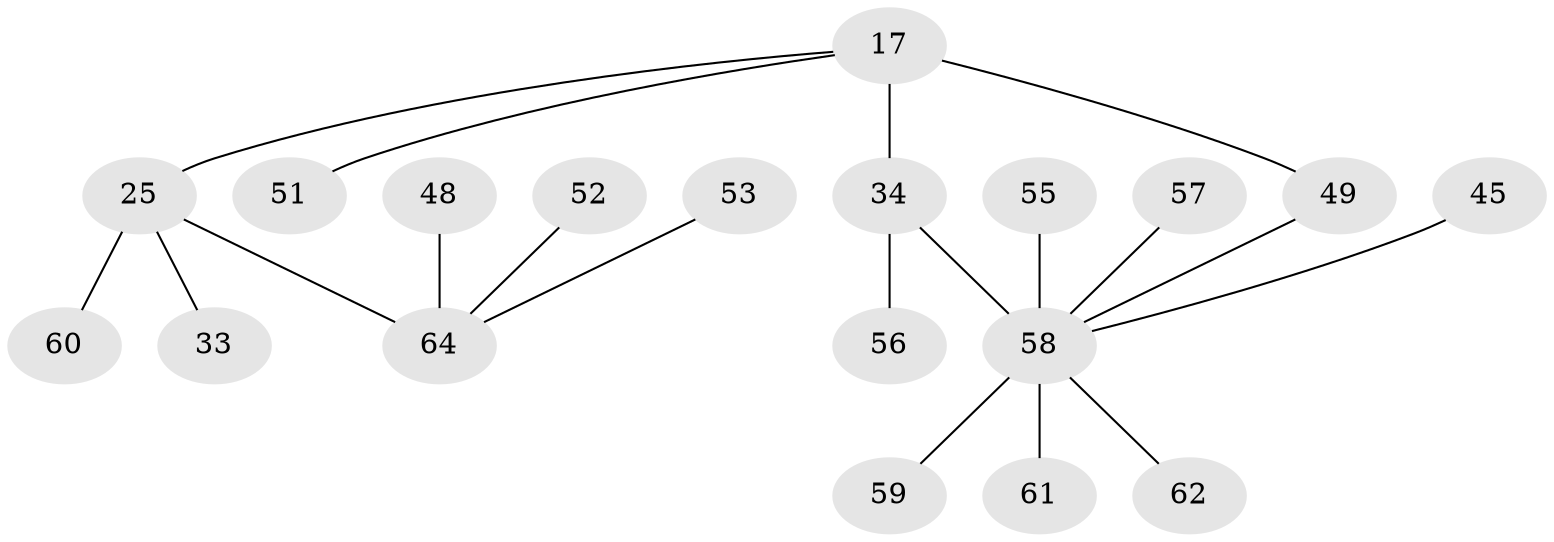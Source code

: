 // original degree distribution, {6: 0.03125, 15: 0.015625, 5: 0.015625, 2: 0.109375, 16: 0.015625, 1: 0.65625, 3: 0.125, 4: 0.03125}
// Generated by graph-tools (version 1.1) at 2025/51/03/04/25 21:51:02]
// undirected, 19 vertices, 19 edges
graph export_dot {
graph [start="1"]
  node [color=gray90,style=filled];
  17 [super="+2"];
  25 [super="+1+23"];
  33;
  34 [super="+4"];
  45 [super="+44"];
  48;
  49 [super="+12"];
  51 [super="+8+32"];
  52;
  53;
  55 [super="+15"];
  56 [super="+46+54"];
  57;
  58 [super="+18+21+26+27+38+39+40"];
  59;
  60;
  61 [super="+43"];
  62 [super="+28"];
  64 [super="+63+3+7+11+14+16+19+20+37+42+47"];
  17 -- 34 [weight=2];
  17 -- 49;
  17 -- 51;
  17 -- 25;
  25 -- 33;
  25 -- 60;
  25 -- 64 [weight=2];
  34 -- 56;
  34 -- 58 [weight=3];
  45 -- 58;
  48 -- 64;
  49 -- 58;
  52 -- 64;
  53 -- 64;
  55 -- 58;
  57 -- 58;
  58 -- 59;
  58 -- 61;
  58 -- 62;
}
